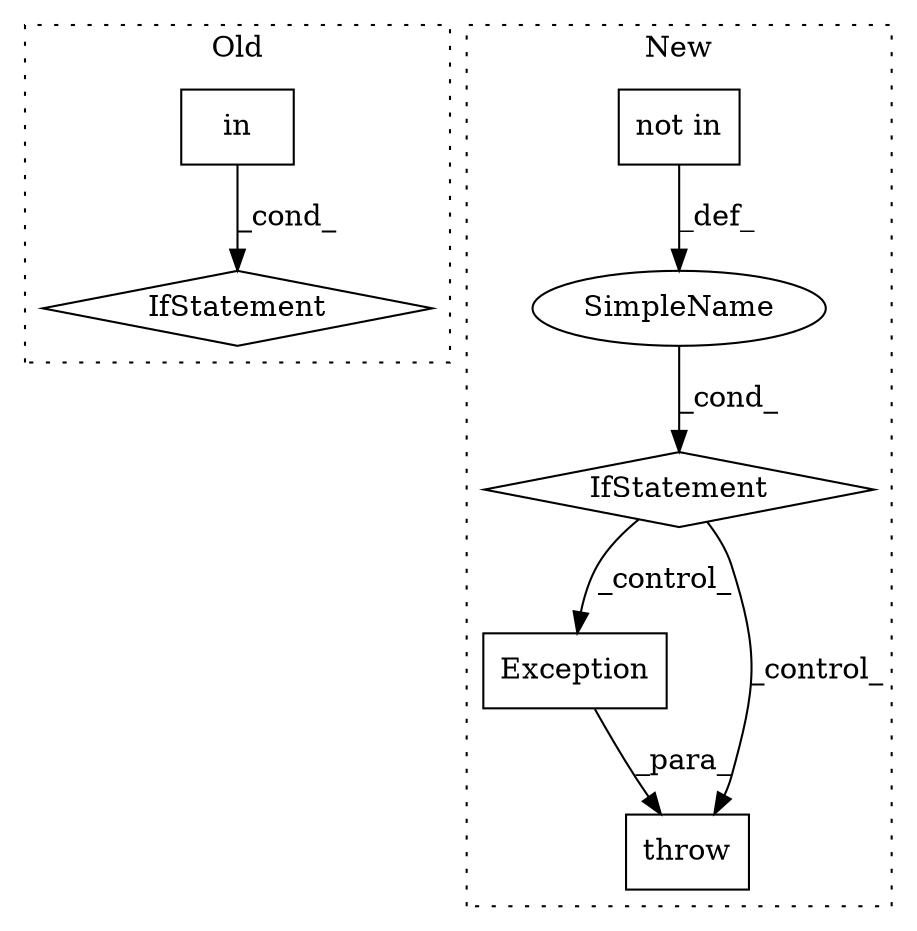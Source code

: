 digraph G {
subgraph cluster0 {
1 [label="in" a="105" s="3026" l="70" shape="box"];
3 [label="IfStatement" a="25" s="3018,3096" l="8,2" shape="diamond"];
label = "Old";
style="dotted";
}
subgraph cluster1 {
2 [label="Exception" a="32" s="2458,2561" l="10,1" shape="box"];
4 [label="IfStatement" a="25" s="2351,2442" l="4,2" shape="diamond"];
5 [label="SimpleName" a="42" s="" l="" shape="ellipse"];
6 [label="throw" a="53" s="2452" l="6" shape="box"];
7 [label="not in" a="108" s="2388" l="53" shape="box"];
label = "New";
style="dotted";
}
1 -> 3 [label="_cond_"];
2 -> 6 [label="_para_"];
4 -> 6 [label="_control_"];
4 -> 2 [label="_control_"];
5 -> 4 [label="_cond_"];
7 -> 5 [label="_def_"];
}
